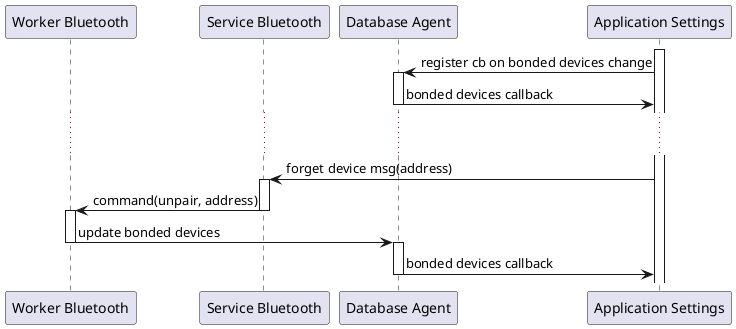 @startuml

participant "Worker Bluetooth" as workbt
participant "Service Bluetooth" as srvbt
participant "Database Agent" as sett
participant "Application Settings" as appsett

activate appsett
appsett -> sett : register cb on bonded devices change
    activate sett
appsett <- sett : bonded devices callback
    deactivate sett
        ... ...

appsett->srvbt : forget device msg(address)
    activate srvbt
    srvbt -> workbt : command(unpair, address)
        deactivate srvbt
        activate workbt


        workbt -> sett : update bonded devices
        deactivate workbt
            activate sett
appsett <- sett : bonded devices callback
            deactivate sett

@enduml
